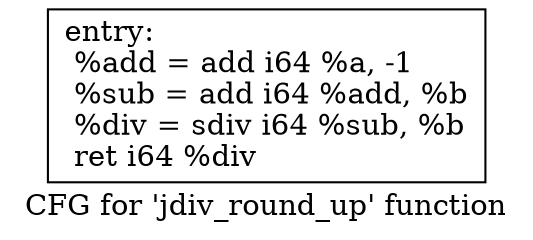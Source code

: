 digraph "CFG for 'jdiv_round_up' function" {
	label="CFG for 'jdiv_round_up' function";

	Node0x57ee550 [shape=record,label="{entry:\l  %add = add i64 %a, -1\l  %sub = add i64 %add, %b\l  %div = sdiv i64 %sub, %b\l  ret i64 %div\l}"];
}
